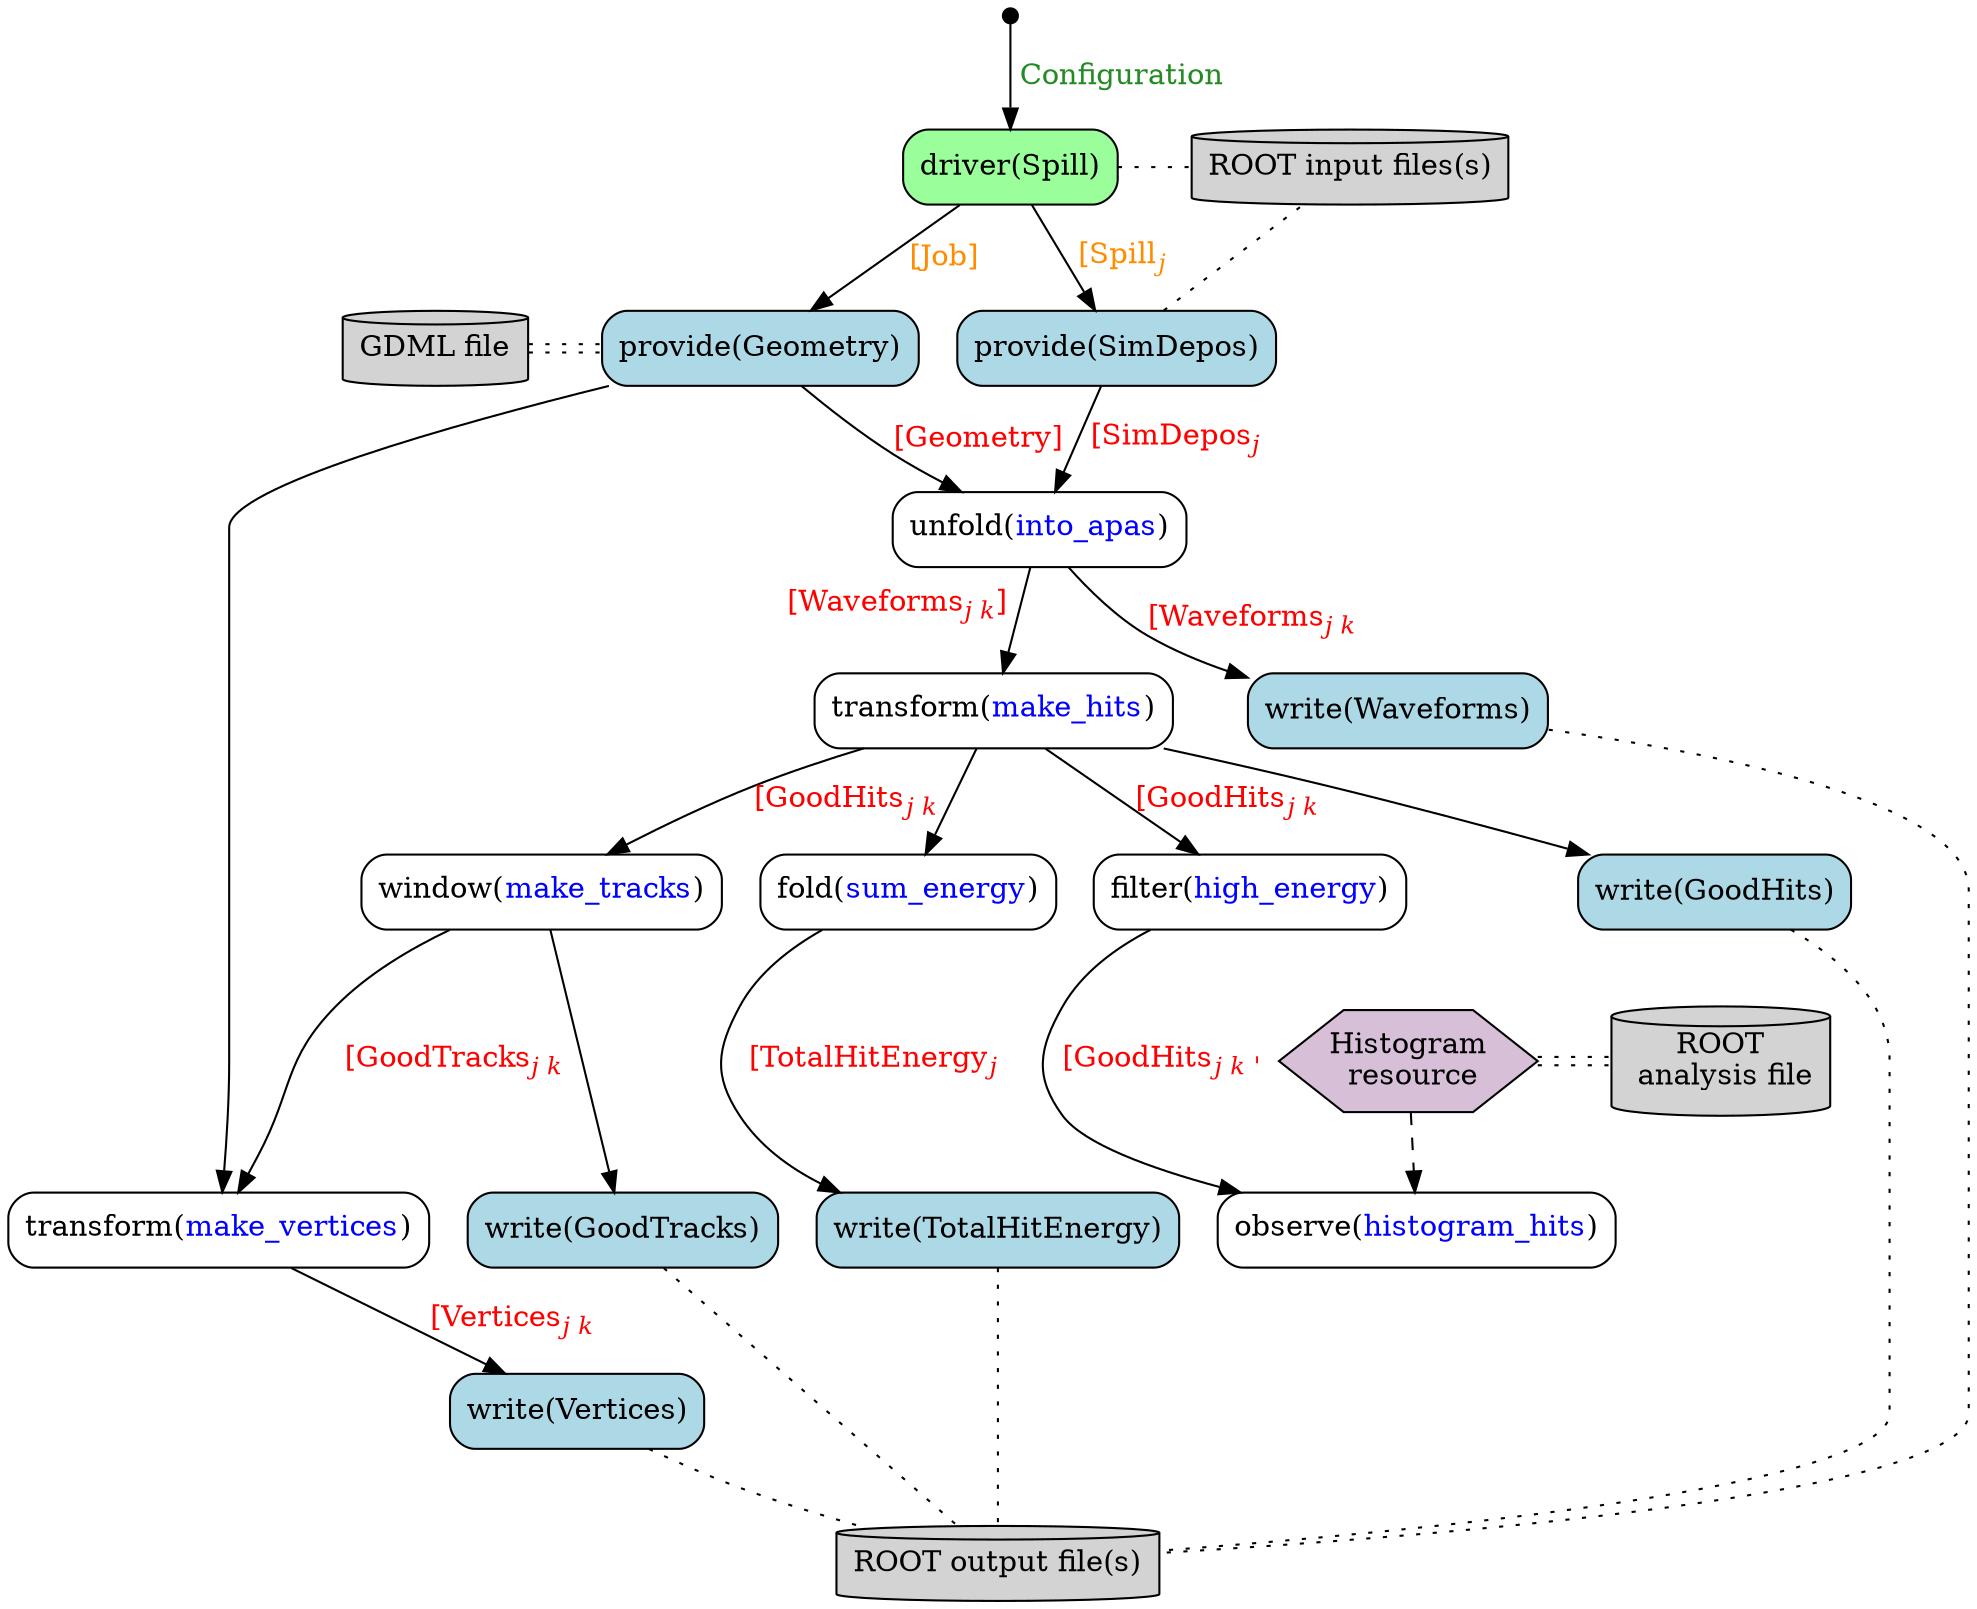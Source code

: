 digraph {
  node [shape="box", style="rounded"]
  edge [fontcolor="red"];

  start [shape="point", width=0.1];
  unfold_into_apas [label=<unfold(<font color="blue">into_apas</font>)>];
  transform_make_hits [label=<transform(<font color="blue">make_hits</font>)>];
  filter_high_energy [label=<filter(<font color="blue">high_energy</font>)>];
  window_make_tracks [label=<window(<font color="blue">make_tracks</font>)>];
  out [label="ROOT output file(s)", shape="cylinder", style="filled", fillcolor="lightgray"];

  observe_histogram_hits [label=<observe(<font color="blue">histogram_hits</font>)>];
  transform_make_vertices [label=<transform(<font color="blue">make_vertices</font>)>];
  fold_total_energy [label=<fold(<font color="blue">sum_energy</font>)>];

  // Histogram resource
  resource [label=<Histogram<br/> resource>,
            shape=hexagon,
            style=filled,
            fillcolor=thistle,
            margin=0];
  root [label=<ROOT<br/> analysis file>, style=filled, shape=cylinder];

  gdml [label="GDML file", shape="cylinder", style="filled", fillcolor="lightgray"]
  driver [label="driver(Spill)", style="rounded,filled",fillcolor="palegreen1"];
  input [label="ROOT input files(s)", shape="cylinder", style="filled", fillcolor="lightgray"];

  // Providers
  geometry_provider [label="provide(Geometry)", style="filled,rounded", fillcolor="lightblue"];
  sim_depos_provider [label="provide(SimDepos)", style="filled,rounded" fillcolor="lightblue"];

  // Writers
  waveforms_writer [label="write(Waveforms)", style="filled,rounded", fillcolor="lightblue"];
  total_energy_writer [label="write(TotalHitEnergy)", style="filled,rounded", fillcolor="lightblue"];
  tracks_writer [label="write(GoodTracks)", style="filled,rounded", fillcolor="lightblue"];
  vertices_writer [label="write(Vertices)", style="filled,rounded", fillcolor="lightblue"];
  hits_writer [label="write(GoodHits)", style="filled,rounded" fillcolor="lightblue"];

  start -> driver [label=" Configuration", fontcolor="forestgreen"];
  driver -> input [style="dotted", arrowhead=none];
  driver -> geometry_provider [label=" [Job]", fontcolor="darkorange"];
  driver -> sim_depos_provider [label=< [Spill<sub><i>j</i></sub>]>, fontcolor="darkorange"];

  gdml -> geometry_provider [arrowhead=none, style="dotted", color="black:invis:black"];
  resource -> root [arrowhead=none, style="dotted", color="black:invis:black"];

  sim_depos_provider -> input [style="dotted", arrowhead=none];
  sim_depos_provider -> unfold_into_apas [label=< [SimDepos<sub><i>j</i></sub>]>];

  geometry_provider -> unfold_into_apas [label=<[Geometry]>];
  geometry_provider -> transform_make_vertices;

  unfold_into_apas -> transform_make_hits [xlabel=<[Waveforms<sub><i>j k</i></sub>] >];
  unfold_into_apas -> waveforms_writer [label=<[Waveforms<sub><i>j k</i></sub>]>];

  transform_make_hits -> filter_high_energy [label=<[GoodHits<sub><i>j k</i></sub>]>];
  transform_make_hits -> hits_writer;
  transform_make_hits -> window_make_tracks [label=<[GoodHits<sub><i>j k</i></sub>]>];
  transform_make_hits -> fold_total_energy;

  window_make_tracks -> transform_make_vertices [label=< [GoodTracks<sub><i>j k</i></sub>]>];
  window_make_tracks -> tracks_writer;

  transform_make_vertices -> vertices_writer [label=< [Vertices<sub><i>j k</i></sub>]>];

  fold_total_energy -> total_energy_writer [label=< [TotalHitEnergy<sub><i>j</i></sub>]>];

  filter_high_energy -> observe_histogram_hits [label=<[GoodHits<sub><i>j k</i> '</sub>]>];

  resource -> observe_histogram_hits [style="dashed"];

  { total_energy_writer, waveforms_writer, hits_writer, tracks_writer, vertices_writer } -> out [style="dotted", arrowhead=none]

  // Making the graph layout better
  { rank=same; driver; input; }
  { rank=same; resource; root; }
  { rank=same; gdml; geometry_provider; sim_depos_provider; }
  { rank=same; window_make_tracks; hits_writer; fold_total_energy; filter_high_energy; }
  { rank=same; transform_make_vertices; observe_histogram_hits; tracks_writer; total_energy_writer; }

  // The following edges do not denote any formal relationships; they are intended for influencing the layout.
  edge [style="invis"]
  input -> waveforms_writer;
  filter_high_energy -> resource;
  transform_make_hits -> waveforms_writer [constraint="false"];
}
